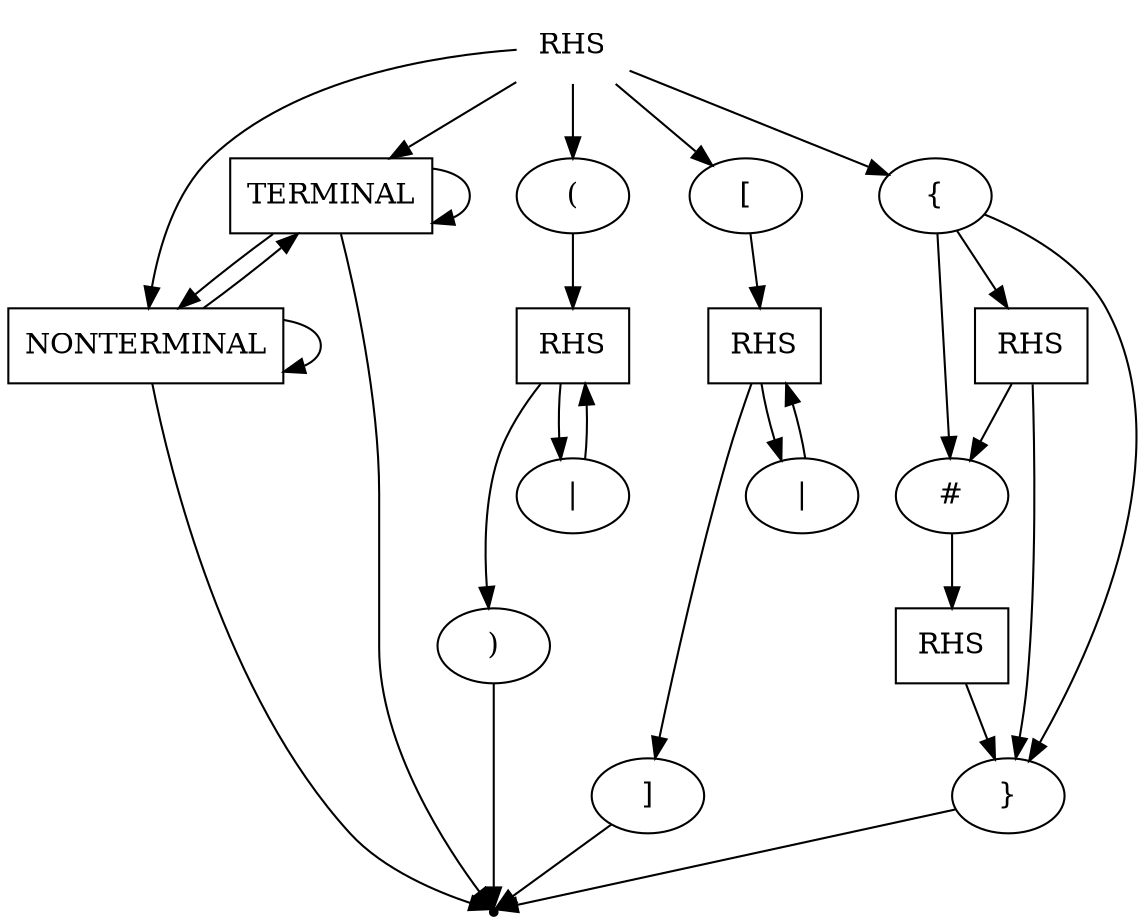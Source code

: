 digraph RHS {
    start [label=RHS shape=plaintext]
    A [label=TERMINAL shape=box]
    B [label=NONTERMINAL shape=box]
    C [label="(" shape=oval]
    D [label=RHS shape=box]
    E [label=")" shape=oval]
    F [label="|" shape=oval]
    G [label="[" shape=oval]
    H [label=RHS shape=box]
    I [label="]" shape=oval]
    J [label="|" shape=oval]
    K [label="{" shape=oval]
    L [label=RHS shape=box]
    M [label="#" shape=oval]
    N [label=RHS shape=box]
    O [label="}" shape=oval]
    end [label="" shape=point]
    start -> A
    start -> B
    A -> A
    A -> B
    A -> end
    B -> A
    B -> B
    B -> end
    start -> C
    C -> D
    D -> E
    D -> F
    F -> D
    E -> end
    start -> G
    G -> H
    H -> I
    H -> J
    J -> H
    I -> end
    start -> K
    K -> L
    K -> M
    K -> O
    L -> M
    L -> O
    M -> N
    N -> O
    O -> end
}
